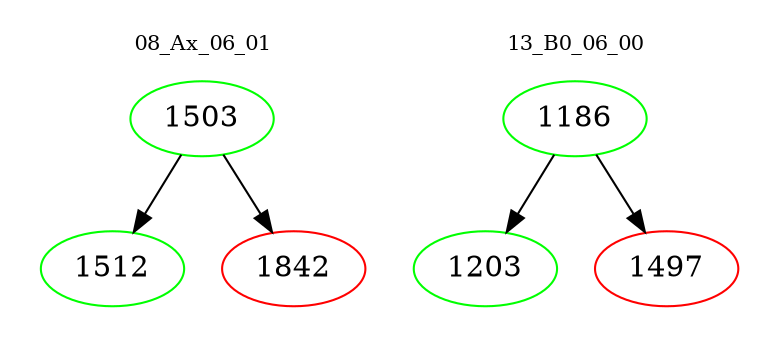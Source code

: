 digraph{
subgraph cluster_0 {
color = white
label = "08_Ax_06_01";
fontsize=10;
T0_1503 [label="1503", color="green"]
T0_1503 -> T0_1512 [color="black"]
T0_1512 [label="1512", color="green"]
T0_1503 -> T0_1842 [color="black"]
T0_1842 [label="1842", color="red"]
}
subgraph cluster_1 {
color = white
label = "13_B0_06_00";
fontsize=10;
T1_1186 [label="1186", color="green"]
T1_1186 -> T1_1203 [color="black"]
T1_1203 [label="1203", color="green"]
T1_1186 -> T1_1497 [color="black"]
T1_1497 [label="1497", color="red"]
}
}
